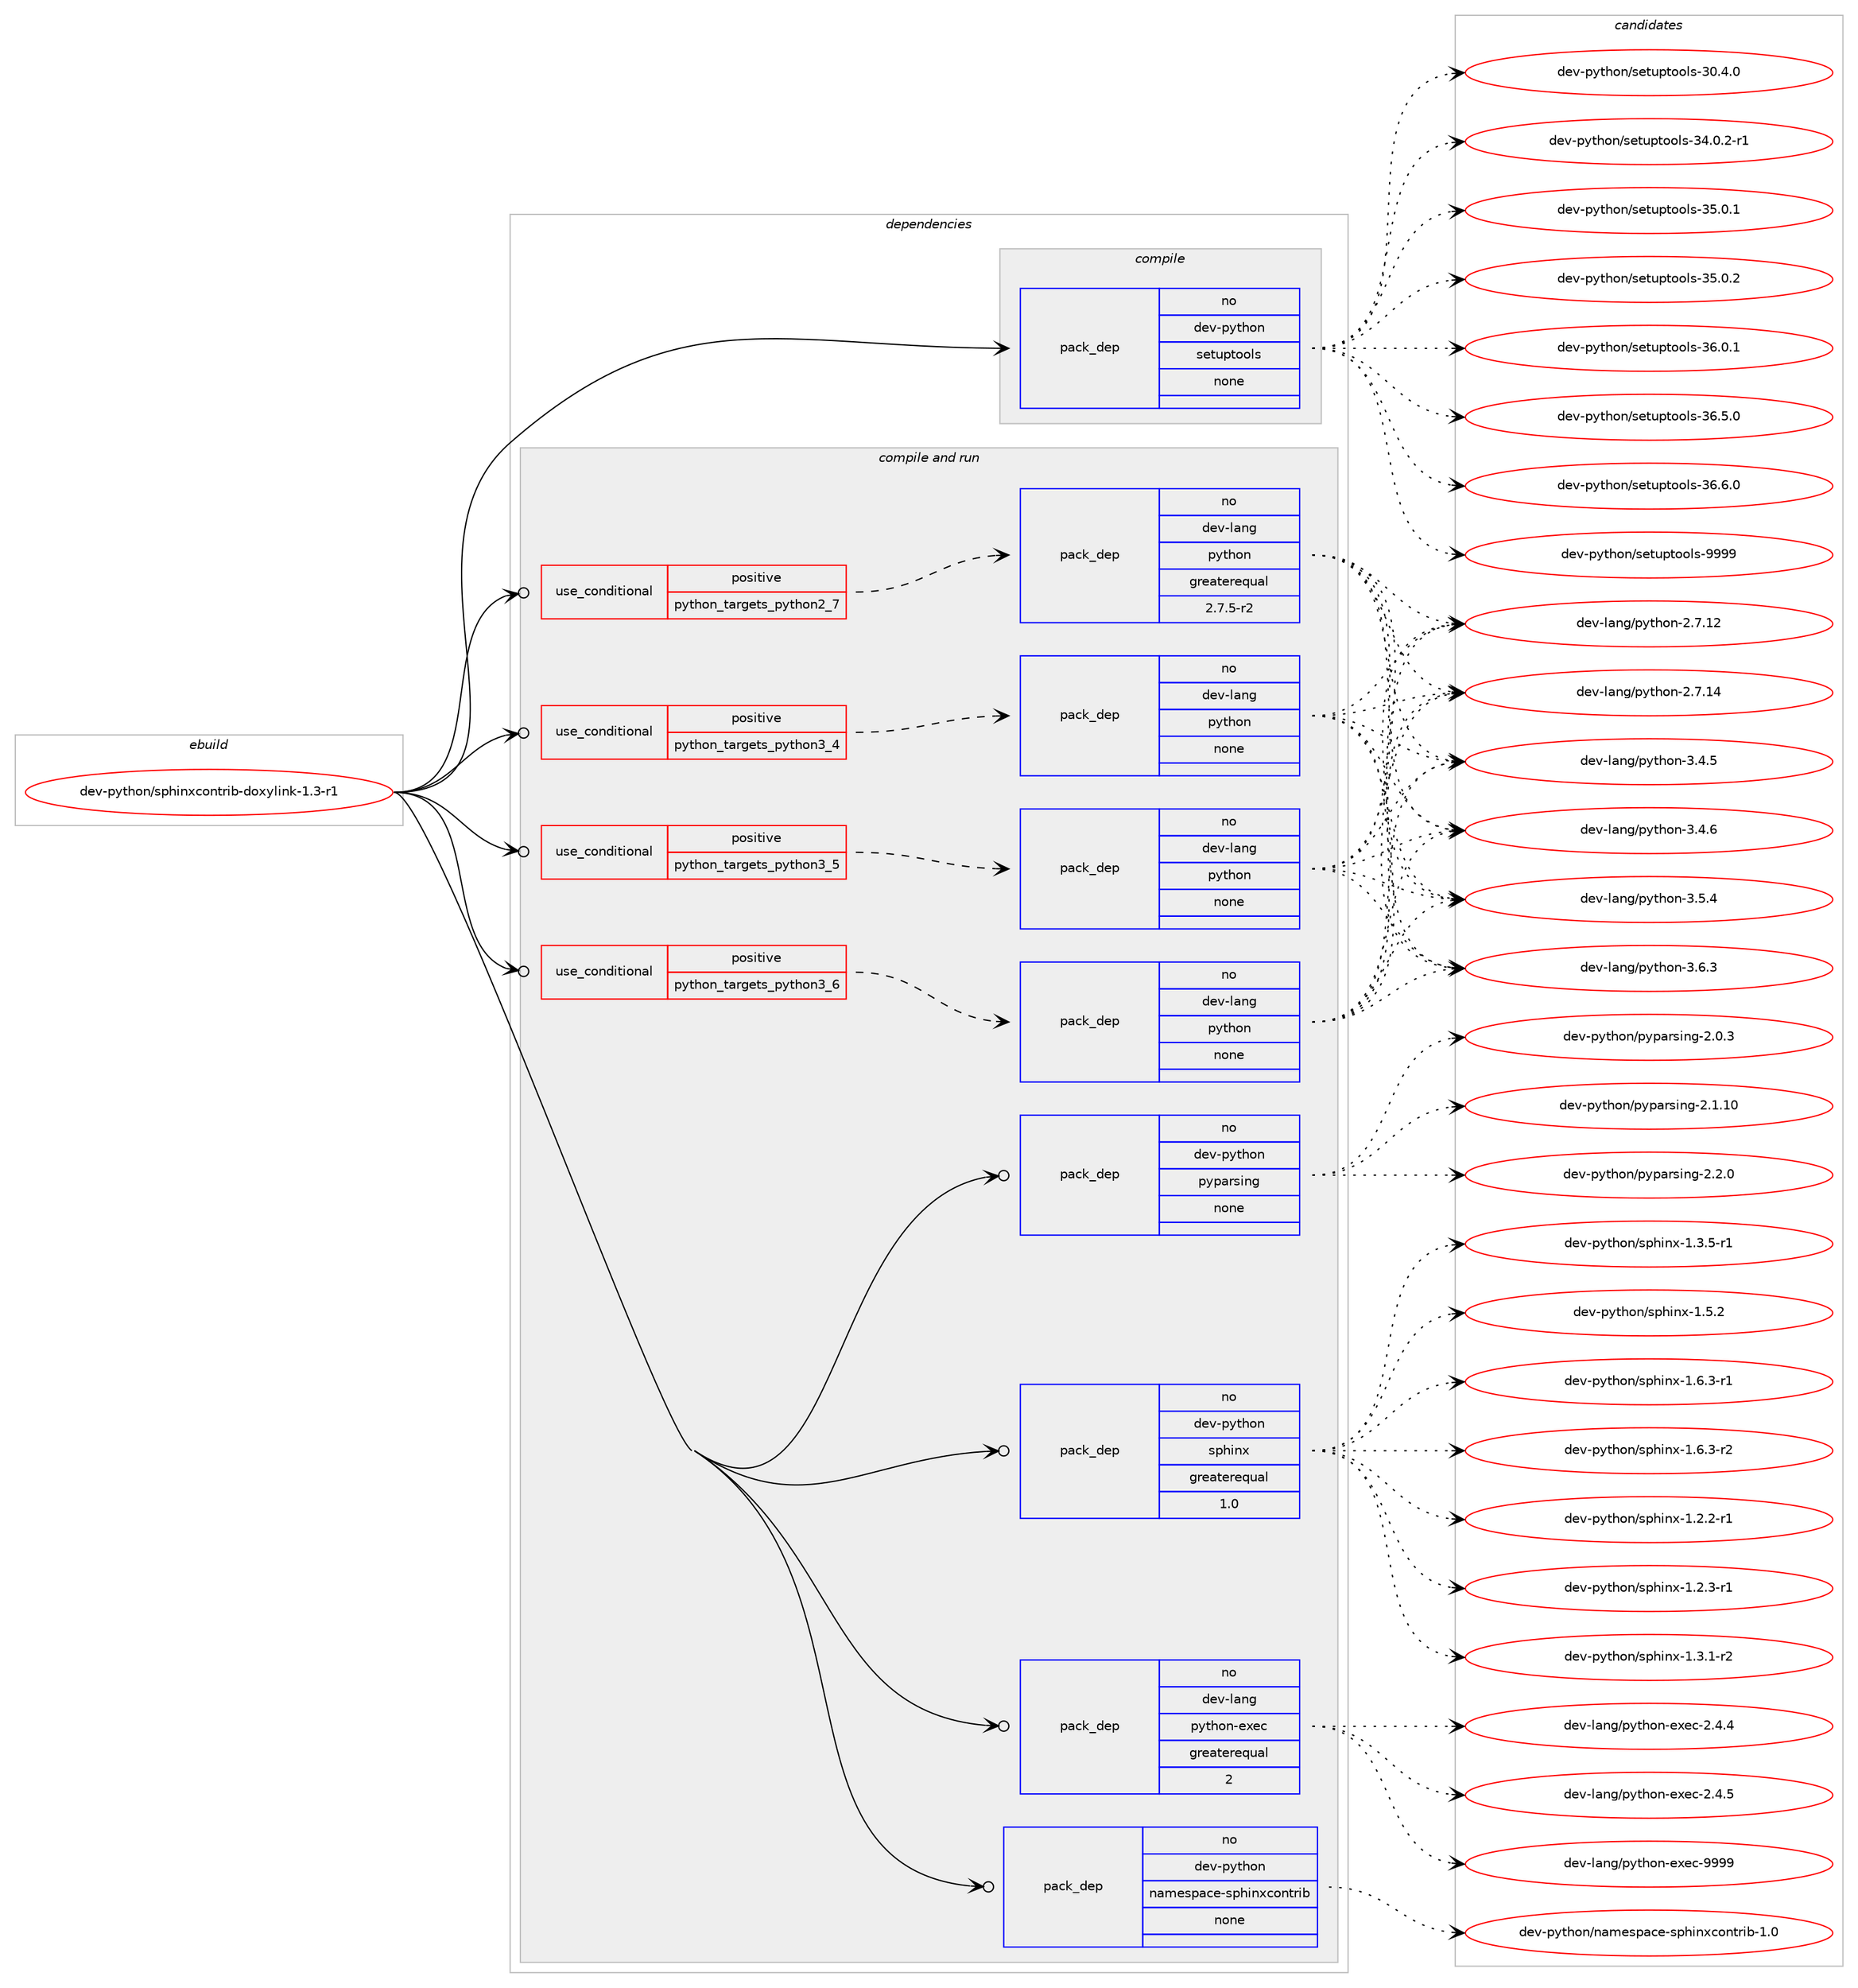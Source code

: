 digraph prolog {

# *************
# Graph options
# *************

newrank=true;
concentrate=true;
compound=true;
graph [rankdir=LR,fontname=Helvetica,fontsize=10,ranksep=1.5];#, ranksep=2.5, nodesep=0.2];
edge  [arrowhead=vee];
node  [fontname=Helvetica,fontsize=10];

# **********
# The ebuild
# **********

subgraph cluster_leftcol {
color=gray;
rank=same;
label=<<i>ebuild</i>>;
id [label="dev-python/sphinxcontrib-doxylink-1.3-r1", color=red, width=4, href="../dev-python/sphinxcontrib-doxylink-1.3-r1.svg"];
}

# ****************
# The dependencies
# ****************

subgraph cluster_midcol {
color=gray;
label=<<i>dependencies</i>>;
subgraph cluster_compile {
fillcolor="#eeeeee";
style=filled;
label=<<i>compile</i>>;
subgraph pack142432 {
dependency188439 [label=<<TABLE BORDER="0" CELLBORDER="1" CELLSPACING="0" CELLPADDING="4" WIDTH="220"><TR><TD ROWSPAN="6" CELLPADDING="30">pack_dep</TD></TR><TR><TD WIDTH="110">no</TD></TR><TR><TD>dev-python</TD></TR><TR><TD>setuptools</TD></TR><TR><TD>none</TD></TR><TR><TD></TD></TR></TABLE>>, shape=none, color=blue];
}
id:e -> dependency188439:w [weight=20,style="solid",arrowhead="vee"];
}
subgraph cluster_compileandrun {
fillcolor="#eeeeee";
style=filled;
label=<<i>compile and run</i>>;
subgraph cond42052 {
dependency188440 [label=<<TABLE BORDER="0" CELLBORDER="1" CELLSPACING="0" CELLPADDING="4"><TR><TD ROWSPAN="3" CELLPADDING="10">use_conditional</TD></TR><TR><TD>positive</TD></TR><TR><TD>python_targets_python2_7</TD></TR></TABLE>>, shape=none, color=red];
subgraph pack142433 {
dependency188441 [label=<<TABLE BORDER="0" CELLBORDER="1" CELLSPACING="0" CELLPADDING="4" WIDTH="220"><TR><TD ROWSPAN="6" CELLPADDING="30">pack_dep</TD></TR><TR><TD WIDTH="110">no</TD></TR><TR><TD>dev-lang</TD></TR><TR><TD>python</TD></TR><TR><TD>greaterequal</TD></TR><TR><TD>2.7.5-r2</TD></TR></TABLE>>, shape=none, color=blue];
}
dependency188440:e -> dependency188441:w [weight=20,style="dashed",arrowhead="vee"];
}
id:e -> dependency188440:w [weight=20,style="solid",arrowhead="odotvee"];
subgraph cond42053 {
dependency188442 [label=<<TABLE BORDER="0" CELLBORDER="1" CELLSPACING="0" CELLPADDING="4"><TR><TD ROWSPAN="3" CELLPADDING="10">use_conditional</TD></TR><TR><TD>positive</TD></TR><TR><TD>python_targets_python3_4</TD></TR></TABLE>>, shape=none, color=red];
subgraph pack142434 {
dependency188443 [label=<<TABLE BORDER="0" CELLBORDER="1" CELLSPACING="0" CELLPADDING="4" WIDTH="220"><TR><TD ROWSPAN="6" CELLPADDING="30">pack_dep</TD></TR><TR><TD WIDTH="110">no</TD></TR><TR><TD>dev-lang</TD></TR><TR><TD>python</TD></TR><TR><TD>none</TD></TR><TR><TD></TD></TR></TABLE>>, shape=none, color=blue];
}
dependency188442:e -> dependency188443:w [weight=20,style="dashed",arrowhead="vee"];
}
id:e -> dependency188442:w [weight=20,style="solid",arrowhead="odotvee"];
subgraph cond42054 {
dependency188444 [label=<<TABLE BORDER="0" CELLBORDER="1" CELLSPACING="0" CELLPADDING="4"><TR><TD ROWSPAN="3" CELLPADDING="10">use_conditional</TD></TR><TR><TD>positive</TD></TR><TR><TD>python_targets_python3_5</TD></TR></TABLE>>, shape=none, color=red];
subgraph pack142435 {
dependency188445 [label=<<TABLE BORDER="0" CELLBORDER="1" CELLSPACING="0" CELLPADDING="4" WIDTH="220"><TR><TD ROWSPAN="6" CELLPADDING="30">pack_dep</TD></TR><TR><TD WIDTH="110">no</TD></TR><TR><TD>dev-lang</TD></TR><TR><TD>python</TD></TR><TR><TD>none</TD></TR><TR><TD></TD></TR></TABLE>>, shape=none, color=blue];
}
dependency188444:e -> dependency188445:w [weight=20,style="dashed",arrowhead="vee"];
}
id:e -> dependency188444:w [weight=20,style="solid",arrowhead="odotvee"];
subgraph cond42055 {
dependency188446 [label=<<TABLE BORDER="0" CELLBORDER="1" CELLSPACING="0" CELLPADDING="4"><TR><TD ROWSPAN="3" CELLPADDING="10">use_conditional</TD></TR><TR><TD>positive</TD></TR><TR><TD>python_targets_python3_6</TD></TR></TABLE>>, shape=none, color=red];
subgraph pack142436 {
dependency188447 [label=<<TABLE BORDER="0" CELLBORDER="1" CELLSPACING="0" CELLPADDING="4" WIDTH="220"><TR><TD ROWSPAN="6" CELLPADDING="30">pack_dep</TD></TR><TR><TD WIDTH="110">no</TD></TR><TR><TD>dev-lang</TD></TR><TR><TD>python</TD></TR><TR><TD>none</TD></TR><TR><TD></TD></TR></TABLE>>, shape=none, color=blue];
}
dependency188446:e -> dependency188447:w [weight=20,style="dashed",arrowhead="vee"];
}
id:e -> dependency188446:w [weight=20,style="solid",arrowhead="odotvee"];
subgraph pack142437 {
dependency188448 [label=<<TABLE BORDER="0" CELLBORDER="1" CELLSPACING="0" CELLPADDING="4" WIDTH="220"><TR><TD ROWSPAN="6" CELLPADDING="30">pack_dep</TD></TR><TR><TD WIDTH="110">no</TD></TR><TR><TD>dev-lang</TD></TR><TR><TD>python-exec</TD></TR><TR><TD>greaterequal</TD></TR><TR><TD>2</TD></TR></TABLE>>, shape=none, color=blue];
}
id:e -> dependency188448:w [weight=20,style="solid",arrowhead="odotvee"];
subgraph pack142438 {
dependency188449 [label=<<TABLE BORDER="0" CELLBORDER="1" CELLSPACING="0" CELLPADDING="4" WIDTH="220"><TR><TD ROWSPAN="6" CELLPADDING="30">pack_dep</TD></TR><TR><TD WIDTH="110">no</TD></TR><TR><TD>dev-python</TD></TR><TR><TD>namespace-sphinxcontrib</TD></TR><TR><TD>none</TD></TR><TR><TD></TD></TR></TABLE>>, shape=none, color=blue];
}
id:e -> dependency188449:w [weight=20,style="solid",arrowhead="odotvee"];
subgraph pack142439 {
dependency188450 [label=<<TABLE BORDER="0" CELLBORDER="1" CELLSPACING="0" CELLPADDING="4" WIDTH="220"><TR><TD ROWSPAN="6" CELLPADDING="30">pack_dep</TD></TR><TR><TD WIDTH="110">no</TD></TR><TR><TD>dev-python</TD></TR><TR><TD>pyparsing</TD></TR><TR><TD>none</TD></TR><TR><TD></TD></TR></TABLE>>, shape=none, color=blue];
}
id:e -> dependency188450:w [weight=20,style="solid",arrowhead="odotvee"];
subgraph pack142440 {
dependency188451 [label=<<TABLE BORDER="0" CELLBORDER="1" CELLSPACING="0" CELLPADDING="4" WIDTH="220"><TR><TD ROWSPAN="6" CELLPADDING="30">pack_dep</TD></TR><TR><TD WIDTH="110">no</TD></TR><TR><TD>dev-python</TD></TR><TR><TD>sphinx</TD></TR><TR><TD>greaterequal</TD></TR><TR><TD>1.0</TD></TR></TABLE>>, shape=none, color=blue];
}
id:e -> dependency188451:w [weight=20,style="solid",arrowhead="odotvee"];
}
subgraph cluster_run {
fillcolor="#eeeeee";
style=filled;
label=<<i>run</i>>;
}
}

# **************
# The candidates
# **************

subgraph cluster_choices {
rank=same;
color=gray;
label=<<i>candidates</i>>;

subgraph choice142432 {
color=black;
nodesep=1;
choice100101118451121211161041111104711510111611711211611111110811545514846524648 [label="dev-python/setuptools-30.4.0", color=red, width=4,href="../dev-python/setuptools-30.4.0.svg"];
choice1001011184511212111610411111047115101116117112116111111108115455152464846504511449 [label="dev-python/setuptools-34.0.2-r1", color=red, width=4,href="../dev-python/setuptools-34.0.2-r1.svg"];
choice100101118451121211161041111104711510111611711211611111110811545515346484649 [label="dev-python/setuptools-35.0.1", color=red, width=4,href="../dev-python/setuptools-35.0.1.svg"];
choice100101118451121211161041111104711510111611711211611111110811545515346484650 [label="dev-python/setuptools-35.0.2", color=red, width=4,href="../dev-python/setuptools-35.0.2.svg"];
choice100101118451121211161041111104711510111611711211611111110811545515446484649 [label="dev-python/setuptools-36.0.1", color=red, width=4,href="../dev-python/setuptools-36.0.1.svg"];
choice100101118451121211161041111104711510111611711211611111110811545515446534648 [label="dev-python/setuptools-36.5.0", color=red, width=4,href="../dev-python/setuptools-36.5.0.svg"];
choice100101118451121211161041111104711510111611711211611111110811545515446544648 [label="dev-python/setuptools-36.6.0", color=red, width=4,href="../dev-python/setuptools-36.6.0.svg"];
choice10010111845112121116104111110471151011161171121161111111081154557575757 [label="dev-python/setuptools-9999", color=red, width=4,href="../dev-python/setuptools-9999.svg"];
dependency188439:e -> choice100101118451121211161041111104711510111611711211611111110811545514846524648:w [style=dotted,weight="100"];
dependency188439:e -> choice1001011184511212111610411111047115101116117112116111111108115455152464846504511449:w [style=dotted,weight="100"];
dependency188439:e -> choice100101118451121211161041111104711510111611711211611111110811545515346484649:w [style=dotted,weight="100"];
dependency188439:e -> choice100101118451121211161041111104711510111611711211611111110811545515346484650:w [style=dotted,weight="100"];
dependency188439:e -> choice100101118451121211161041111104711510111611711211611111110811545515446484649:w [style=dotted,weight="100"];
dependency188439:e -> choice100101118451121211161041111104711510111611711211611111110811545515446534648:w [style=dotted,weight="100"];
dependency188439:e -> choice100101118451121211161041111104711510111611711211611111110811545515446544648:w [style=dotted,weight="100"];
dependency188439:e -> choice10010111845112121116104111110471151011161171121161111111081154557575757:w [style=dotted,weight="100"];
}
subgraph choice142433 {
color=black;
nodesep=1;
choice10010111845108971101034711212111610411111045504655464950 [label="dev-lang/python-2.7.12", color=red, width=4,href="../dev-lang/python-2.7.12.svg"];
choice10010111845108971101034711212111610411111045504655464952 [label="dev-lang/python-2.7.14", color=red, width=4,href="../dev-lang/python-2.7.14.svg"];
choice100101118451089711010347112121116104111110455146524653 [label="dev-lang/python-3.4.5", color=red, width=4,href="../dev-lang/python-3.4.5.svg"];
choice100101118451089711010347112121116104111110455146524654 [label="dev-lang/python-3.4.6", color=red, width=4,href="../dev-lang/python-3.4.6.svg"];
choice100101118451089711010347112121116104111110455146534652 [label="dev-lang/python-3.5.4", color=red, width=4,href="../dev-lang/python-3.5.4.svg"];
choice100101118451089711010347112121116104111110455146544651 [label="dev-lang/python-3.6.3", color=red, width=4,href="../dev-lang/python-3.6.3.svg"];
dependency188441:e -> choice10010111845108971101034711212111610411111045504655464950:w [style=dotted,weight="100"];
dependency188441:e -> choice10010111845108971101034711212111610411111045504655464952:w [style=dotted,weight="100"];
dependency188441:e -> choice100101118451089711010347112121116104111110455146524653:w [style=dotted,weight="100"];
dependency188441:e -> choice100101118451089711010347112121116104111110455146524654:w [style=dotted,weight="100"];
dependency188441:e -> choice100101118451089711010347112121116104111110455146534652:w [style=dotted,weight="100"];
dependency188441:e -> choice100101118451089711010347112121116104111110455146544651:w [style=dotted,weight="100"];
}
subgraph choice142434 {
color=black;
nodesep=1;
choice10010111845108971101034711212111610411111045504655464950 [label="dev-lang/python-2.7.12", color=red, width=4,href="../dev-lang/python-2.7.12.svg"];
choice10010111845108971101034711212111610411111045504655464952 [label="dev-lang/python-2.7.14", color=red, width=4,href="../dev-lang/python-2.7.14.svg"];
choice100101118451089711010347112121116104111110455146524653 [label="dev-lang/python-3.4.5", color=red, width=4,href="../dev-lang/python-3.4.5.svg"];
choice100101118451089711010347112121116104111110455146524654 [label="dev-lang/python-3.4.6", color=red, width=4,href="../dev-lang/python-3.4.6.svg"];
choice100101118451089711010347112121116104111110455146534652 [label="dev-lang/python-3.5.4", color=red, width=4,href="../dev-lang/python-3.5.4.svg"];
choice100101118451089711010347112121116104111110455146544651 [label="dev-lang/python-3.6.3", color=red, width=4,href="../dev-lang/python-3.6.3.svg"];
dependency188443:e -> choice10010111845108971101034711212111610411111045504655464950:w [style=dotted,weight="100"];
dependency188443:e -> choice10010111845108971101034711212111610411111045504655464952:w [style=dotted,weight="100"];
dependency188443:e -> choice100101118451089711010347112121116104111110455146524653:w [style=dotted,weight="100"];
dependency188443:e -> choice100101118451089711010347112121116104111110455146524654:w [style=dotted,weight="100"];
dependency188443:e -> choice100101118451089711010347112121116104111110455146534652:w [style=dotted,weight="100"];
dependency188443:e -> choice100101118451089711010347112121116104111110455146544651:w [style=dotted,weight="100"];
}
subgraph choice142435 {
color=black;
nodesep=1;
choice10010111845108971101034711212111610411111045504655464950 [label="dev-lang/python-2.7.12", color=red, width=4,href="../dev-lang/python-2.7.12.svg"];
choice10010111845108971101034711212111610411111045504655464952 [label="dev-lang/python-2.7.14", color=red, width=4,href="../dev-lang/python-2.7.14.svg"];
choice100101118451089711010347112121116104111110455146524653 [label="dev-lang/python-3.4.5", color=red, width=4,href="../dev-lang/python-3.4.5.svg"];
choice100101118451089711010347112121116104111110455146524654 [label="dev-lang/python-3.4.6", color=red, width=4,href="../dev-lang/python-3.4.6.svg"];
choice100101118451089711010347112121116104111110455146534652 [label="dev-lang/python-3.5.4", color=red, width=4,href="../dev-lang/python-3.5.4.svg"];
choice100101118451089711010347112121116104111110455146544651 [label="dev-lang/python-3.6.3", color=red, width=4,href="../dev-lang/python-3.6.3.svg"];
dependency188445:e -> choice10010111845108971101034711212111610411111045504655464950:w [style=dotted,weight="100"];
dependency188445:e -> choice10010111845108971101034711212111610411111045504655464952:w [style=dotted,weight="100"];
dependency188445:e -> choice100101118451089711010347112121116104111110455146524653:w [style=dotted,weight="100"];
dependency188445:e -> choice100101118451089711010347112121116104111110455146524654:w [style=dotted,weight="100"];
dependency188445:e -> choice100101118451089711010347112121116104111110455146534652:w [style=dotted,weight="100"];
dependency188445:e -> choice100101118451089711010347112121116104111110455146544651:w [style=dotted,weight="100"];
}
subgraph choice142436 {
color=black;
nodesep=1;
choice10010111845108971101034711212111610411111045504655464950 [label="dev-lang/python-2.7.12", color=red, width=4,href="../dev-lang/python-2.7.12.svg"];
choice10010111845108971101034711212111610411111045504655464952 [label="dev-lang/python-2.7.14", color=red, width=4,href="../dev-lang/python-2.7.14.svg"];
choice100101118451089711010347112121116104111110455146524653 [label="dev-lang/python-3.4.5", color=red, width=4,href="../dev-lang/python-3.4.5.svg"];
choice100101118451089711010347112121116104111110455146524654 [label="dev-lang/python-3.4.6", color=red, width=4,href="../dev-lang/python-3.4.6.svg"];
choice100101118451089711010347112121116104111110455146534652 [label="dev-lang/python-3.5.4", color=red, width=4,href="../dev-lang/python-3.5.4.svg"];
choice100101118451089711010347112121116104111110455146544651 [label="dev-lang/python-3.6.3", color=red, width=4,href="../dev-lang/python-3.6.3.svg"];
dependency188447:e -> choice10010111845108971101034711212111610411111045504655464950:w [style=dotted,weight="100"];
dependency188447:e -> choice10010111845108971101034711212111610411111045504655464952:w [style=dotted,weight="100"];
dependency188447:e -> choice100101118451089711010347112121116104111110455146524653:w [style=dotted,weight="100"];
dependency188447:e -> choice100101118451089711010347112121116104111110455146524654:w [style=dotted,weight="100"];
dependency188447:e -> choice100101118451089711010347112121116104111110455146534652:w [style=dotted,weight="100"];
dependency188447:e -> choice100101118451089711010347112121116104111110455146544651:w [style=dotted,weight="100"];
}
subgraph choice142437 {
color=black;
nodesep=1;
choice1001011184510897110103471121211161041111104510112010199455046524652 [label="dev-lang/python-exec-2.4.4", color=red, width=4,href="../dev-lang/python-exec-2.4.4.svg"];
choice1001011184510897110103471121211161041111104510112010199455046524653 [label="dev-lang/python-exec-2.4.5", color=red, width=4,href="../dev-lang/python-exec-2.4.5.svg"];
choice10010111845108971101034711212111610411111045101120101994557575757 [label="dev-lang/python-exec-9999", color=red, width=4,href="../dev-lang/python-exec-9999.svg"];
dependency188448:e -> choice1001011184510897110103471121211161041111104510112010199455046524652:w [style=dotted,weight="100"];
dependency188448:e -> choice1001011184510897110103471121211161041111104510112010199455046524653:w [style=dotted,weight="100"];
dependency188448:e -> choice10010111845108971101034711212111610411111045101120101994557575757:w [style=dotted,weight="100"];
}
subgraph choice142438 {
color=black;
nodesep=1;
choice100101118451121211161041111104711097109101115112979910145115112104105110120991111101161141059845494648 [label="dev-python/namespace-sphinxcontrib-1.0", color=red, width=4,href="../dev-python/namespace-sphinxcontrib-1.0.svg"];
dependency188449:e -> choice100101118451121211161041111104711097109101115112979910145115112104105110120991111101161141059845494648:w [style=dotted,weight="100"];
}
subgraph choice142439 {
color=black;
nodesep=1;
choice100101118451121211161041111104711212111297114115105110103455046484651 [label="dev-python/pyparsing-2.0.3", color=red, width=4,href="../dev-python/pyparsing-2.0.3.svg"];
choice10010111845112121116104111110471121211129711411510511010345504649464948 [label="dev-python/pyparsing-2.1.10", color=red, width=4,href="../dev-python/pyparsing-2.1.10.svg"];
choice100101118451121211161041111104711212111297114115105110103455046504648 [label="dev-python/pyparsing-2.2.0", color=red, width=4,href="../dev-python/pyparsing-2.2.0.svg"];
dependency188450:e -> choice100101118451121211161041111104711212111297114115105110103455046484651:w [style=dotted,weight="100"];
dependency188450:e -> choice10010111845112121116104111110471121211129711411510511010345504649464948:w [style=dotted,weight="100"];
dependency188450:e -> choice100101118451121211161041111104711212111297114115105110103455046504648:w [style=dotted,weight="100"];
}
subgraph choice142440 {
color=black;
nodesep=1;
choice10010111845112121116104111110471151121041051101204549465046504511449 [label="dev-python/sphinx-1.2.2-r1", color=red, width=4,href="../dev-python/sphinx-1.2.2-r1.svg"];
choice10010111845112121116104111110471151121041051101204549465046514511449 [label="dev-python/sphinx-1.2.3-r1", color=red, width=4,href="../dev-python/sphinx-1.2.3-r1.svg"];
choice10010111845112121116104111110471151121041051101204549465146494511450 [label="dev-python/sphinx-1.3.1-r2", color=red, width=4,href="../dev-python/sphinx-1.3.1-r2.svg"];
choice10010111845112121116104111110471151121041051101204549465146534511449 [label="dev-python/sphinx-1.3.5-r1", color=red, width=4,href="../dev-python/sphinx-1.3.5-r1.svg"];
choice1001011184511212111610411111047115112104105110120454946534650 [label="dev-python/sphinx-1.5.2", color=red, width=4,href="../dev-python/sphinx-1.5.2.svg"];
choice10010111845112121116104111110471151121041051101204549465446514511449 [label="dev-python/sphinx-1.6.3-r1", color=red, width=4,href="../dev-python/sphinx-1.6.3-r1.svg"];
choice10010111845112121116104111110471151121041051101204549465446514511450 [label="dev-python/sphinx-1.6.3-r2", color=red, width=4,href="../dev-python/sphinx-1.6.3-r2.svg"];
dependency188451:e -> choice10010111845112121116104111110471151121041051101204549465046504511449:w [style=dotted,weight="100"];
dependency188451:e -> choice10010111845112121116104111110471151121041051101204549465046514511449:w [style=dotted,weight="100"];
dependency188451:e -> choice10010111845112121116104111110471151121041051101204549465146494511450:w [style=dotted,weight="100"];
dependency188451:e -> choice10010111845112121116104111110471151121041051101204549465146534511449:w [style=dotted,weight="100"];
dependency188451:e -> choice1001011184511212111610411111047115112104105110120454946534650:w [style=dotted,weight="100"];
dependency188451:e -> choice10010111845112121116104111110471151121041051101204549465446514511449:w [style=dotted,weight="100"];
dependency188451:e -> choice10010111845112121116104111110471151121041051101204549465446514511450:w [style=dotted,weight="100"];
}
}

}

